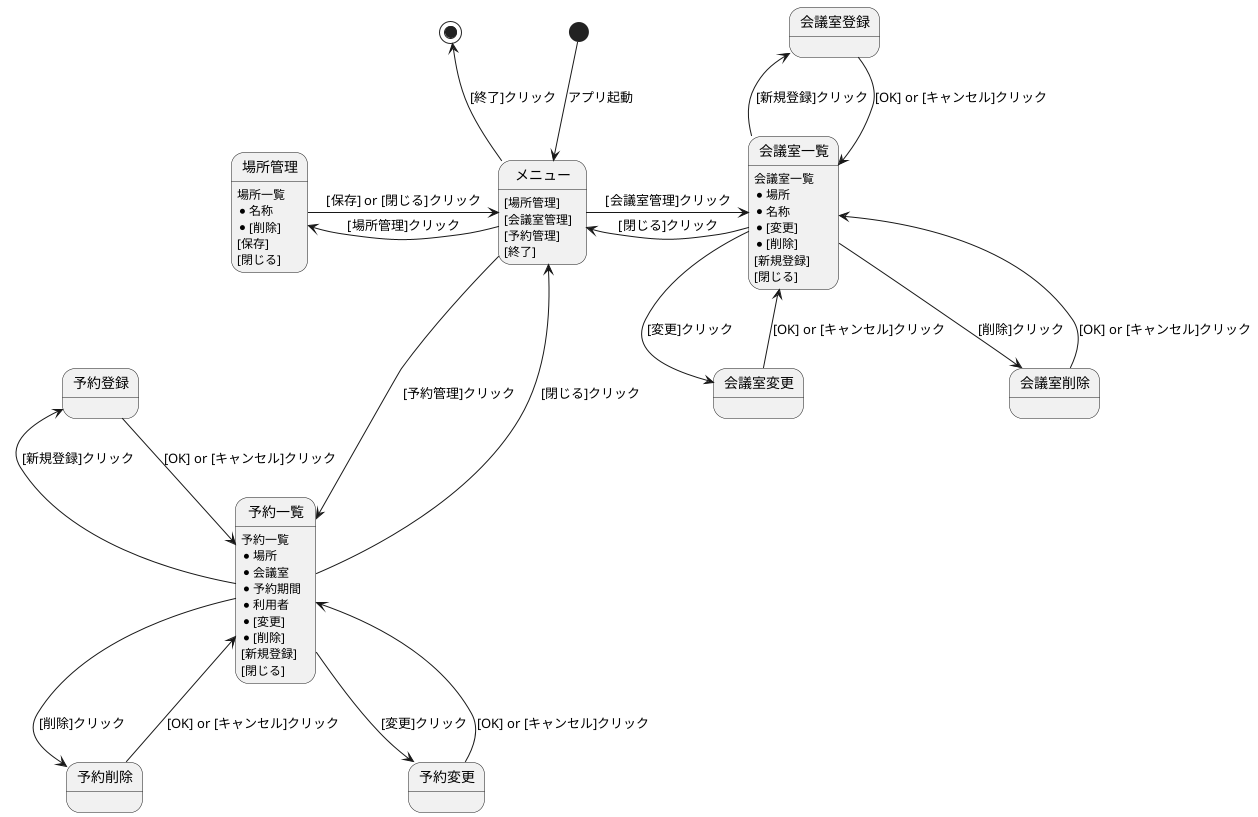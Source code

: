 @startuml

[*] --> メニュー : アプリ起動

メニュー -up-> [*] : [終了]クリック
メニュー -left-> 場所管理 : [場所管理]クリック
メニュー -right-> 会議室一覧 : [会議室管理]クリック
メニュー --down-> 予約一覧 : [予約管理]クリック
メニュー : [場所管理]
メニュー : [会議室管理]
メニュー : [予約管理]
メニュー : [終了]

場所管理 -right-> メニュー : [保存] or [閉じる]クリック
場所管理 : 場所一覧
場所管理 : * 名称
場所管理 : * [削除]
場所管理 : [保存]
場所管理 : [閉じる]

会議室一覧 -up-> 会議室登録 : [新規登録]クリック
会議室一覧 -right-> 会議室変更 : [変更]クリック
会議室一覧 -down-> 会議室削除 : [削除]クリック
会議室一覧 -left-> メニュー : [閉じる]クリック
会議室登録 --> 会議室一覧 : [OK] or [キャンセル]クリック
会議室変更 --> 会議室一覧 : [OK] or [キャンセル]クリック
会議室削除 --> 会議室一覧 : [OK] or [キャンセル]クリック
会議室一覧 : 会議室一覧
会議室一覧 : * 場所
会議室一覧 : * 名称
会議室一覧 : * [変更]
会議室一覧 : * [削除]
会議室一覧 : [新規登録]
会議室一覧 : [閉じる]

予約一覧 -left-> 予約登録 : [新規登録]クリック
予約一覧 -down-> 予約変更 : [変更]クリック
予約一覧 -right-> 予約削除 : [削除]クリック
予約一覧 -up-> メニュー : [閉じる]クリック
予約登録 --> 予約一覧 : [OK] or [キャンセル]クリック
予約変更 --> 予約一覧 : [OK] or [キャンセル]クリック
予約削除 --> 予約一覧 : [OK] or [キャンセル]クリック
予約一覧 : 予約一覧
予約一覧 : * 場所
予約一覧 : * 会議室
予約一覧 : * 予約期間
予約一覧 : * 利用者
予約一覧 : * [変更]
予約一覧 : * [削除]
予約一覧 : [新規登録]
予約一覧 : [閉じる]

@enduml
